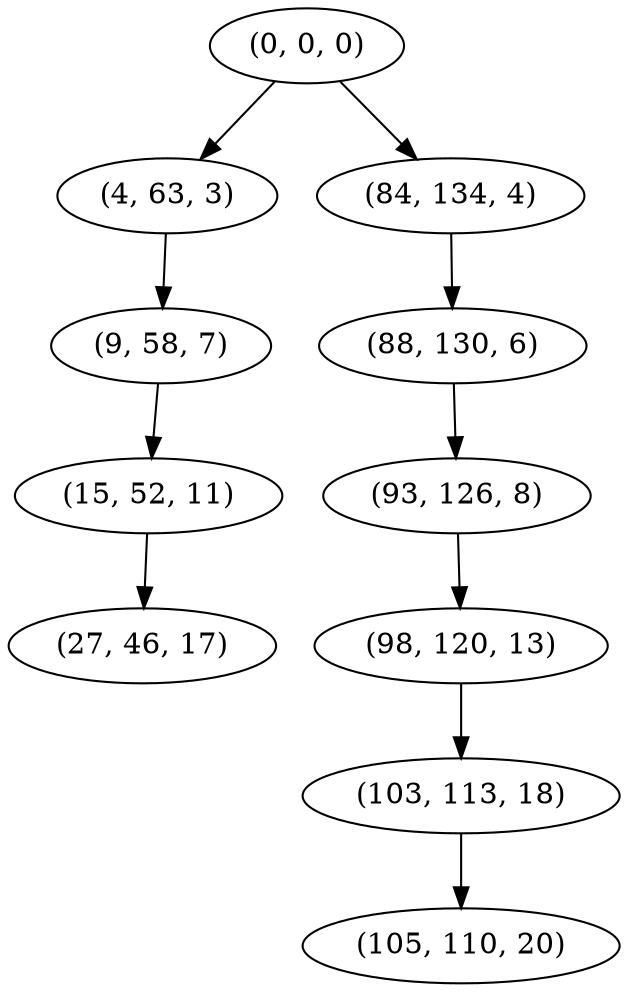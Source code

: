 digraph tree {
    "(0, 0, 0)";
    "(4, 63, 3)";
    "(9, 58, 7)";
    "(15, 52, 11)";
    "(27, 46, 17)";
    "(84, 134, 4)";
    "(88, 130, 6)";
    "(93, 126, 8)";
    "(98, 120, 13)";
    "(103, 113, 18)";
    "(105, 110, 20)";
    "(0, 0, 0)" -> "(4, 63, 3)";
    "(0, 0, 0)" -> "(84, 134, 4)";
    "(4, 63, 3)" -> "(9, 58, 7)";
    "(9, 58, 7)" -> "(15, 52, 11)";
    "(15, 52, 11)" -> "(27, 46, 17)";
    "(84, 134, 4)" -> "(88, 130, 6)";
    "(88, 130, 6)" -> "(93, 126, 8)";
    "(93, 126, 8)" -> "(98, 120, 13)";
    "(98, 120, 13)" -> "(103, 113, 18)";
    "(103, 113, 18)" -> "(105, 110, 20)";
}
